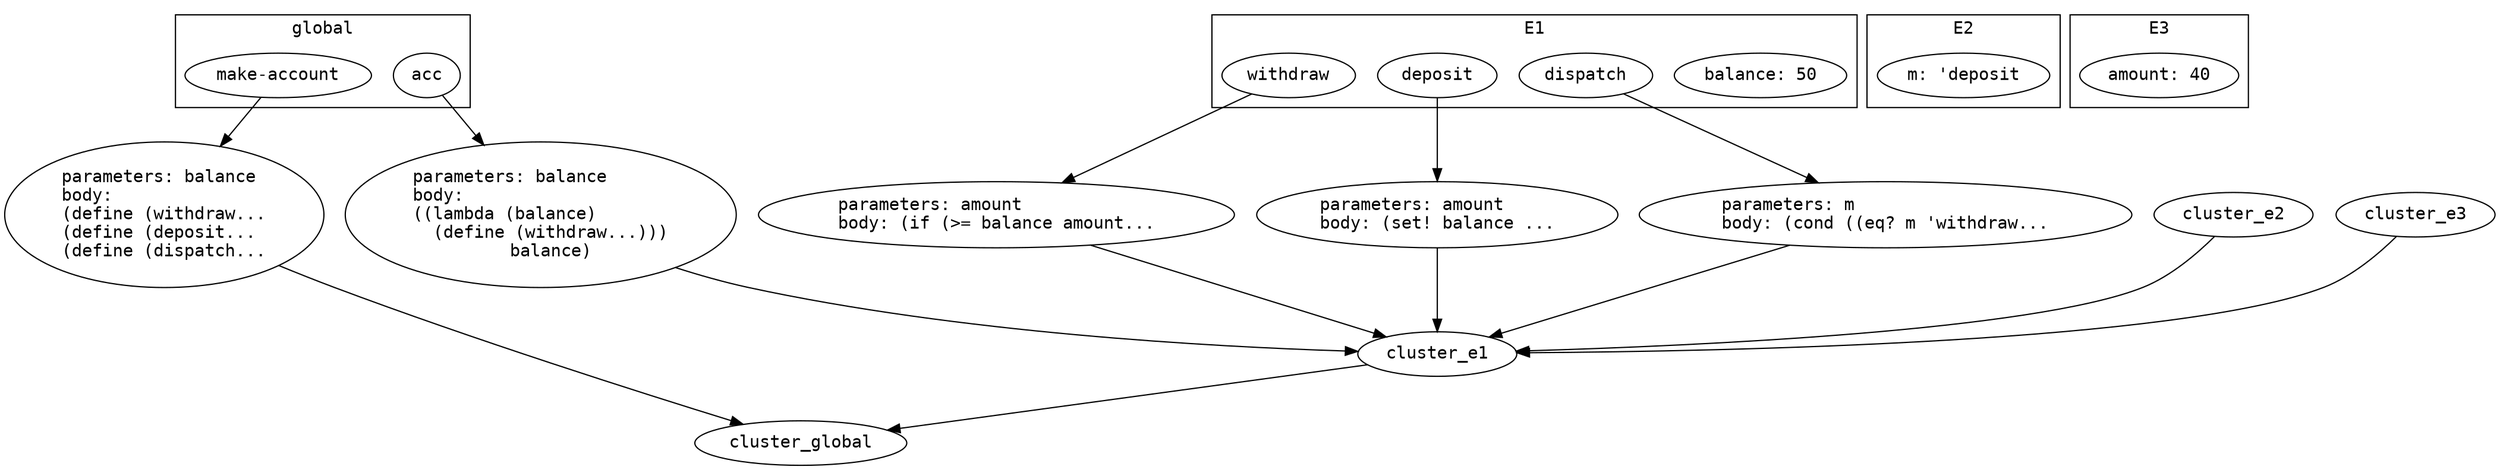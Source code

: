 #!/usr/bin/env fdp
digraph make_account {
        graph[fontname=monospace, splines=true]
        node[fontname=monospace]
        subgraph cluster_global {
                label="global"
                make_account_global[label="make-account"]
                acc_global[label="acc"]
        }
        make_account[label="parameters: balance\lbody:\l(define (withdraw...\l(define (deposit...\l(define (dispatch..."]
        make_account_global -> make_account
        make_account -> cluster_global
        subgraph cluster_e1 {
                label="E1"
                e1_balance[label="balance: 50"]
                e1_withdraw[label="withdraw"]
                e1_deposit[label="deposit"]
                e1_dispatch[label="dispatch"]
        }
        cluster_e1 -> cluster_global
        withdraw[label="parameters: amount\lbody: (if (>= balance amount..."]
        deposit[label="parameters: amount\lbody: (set! balance ..."]
        dispatch[label="parameters: m\lbody: (cond ((eq? m 'withdraw..."]
        e1_withdraw -> withdraw
        e1_deposit -> deposit
        e1_dispatch -> dispatch
        withdraw -> cluster_e1
        deposit -> cluster_e1
        dispatch -> cluster_e1
        lambda_balance[label="parameters: balance\lbody:\l((lambda (balance)\l  (define (withdraw...)))\l  balance)"]
        acc_global -> lambda_balance
        lambda_balance -> cluster_e1
        subgraph cluster_e2 {
                label="E2"
                e2_m[label="m: 'deposit"]
        }
        subgraph cluster_e3 {
                label="E3"
                e2_amount[label="amount: 40"]
        }
        cluster_e2 -> cluster_e1
        cluster_e3 -> cluster_e1
}

